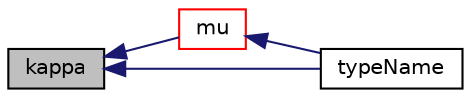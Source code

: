 digraph "kappa"
{
  bgcolor="transparent";
  edge [fontname="Helvetica",fontsize="10",labelfontname="Helvetica",labelfontsize="10"];
  node [fontname="Helvetica",fontsize="10",shape=record];
  rankdir="LR";
  Node107 [label="kappa",height=0.2,width=0.4,color="black", fillcolor="grey75", style="filled", fontcolor="black"];
  Node107 -> Node108 [dir="back",color="midnightblue",fontsize="10",style="solid",fontname="Helvetica"];
  Node108 [label="mu",height=0.2,width=0.4,color="red",URL="$a31753.html#a156c9bed463e921bb2ef8c7cbfb7fdc9",tooltip="Dynamic viscosity [kg/ms]. "];
  Node108 -> Node110 [dir="back",color="midnightblue",fontsize="10",style="solid",fontname="Helvetica"];
  Node110 [label="typeName",height=0.2,width=0.4,color="black",URL="$a31753.html#a561f535eabff4d94fd999c48df4443bd",tooltip="Return the instantiated type name. "];
  Node107 -> Node110 [dir="back",color="midnightblue",fontsize="10",style="solid",fontname="Helvetica"];
}
